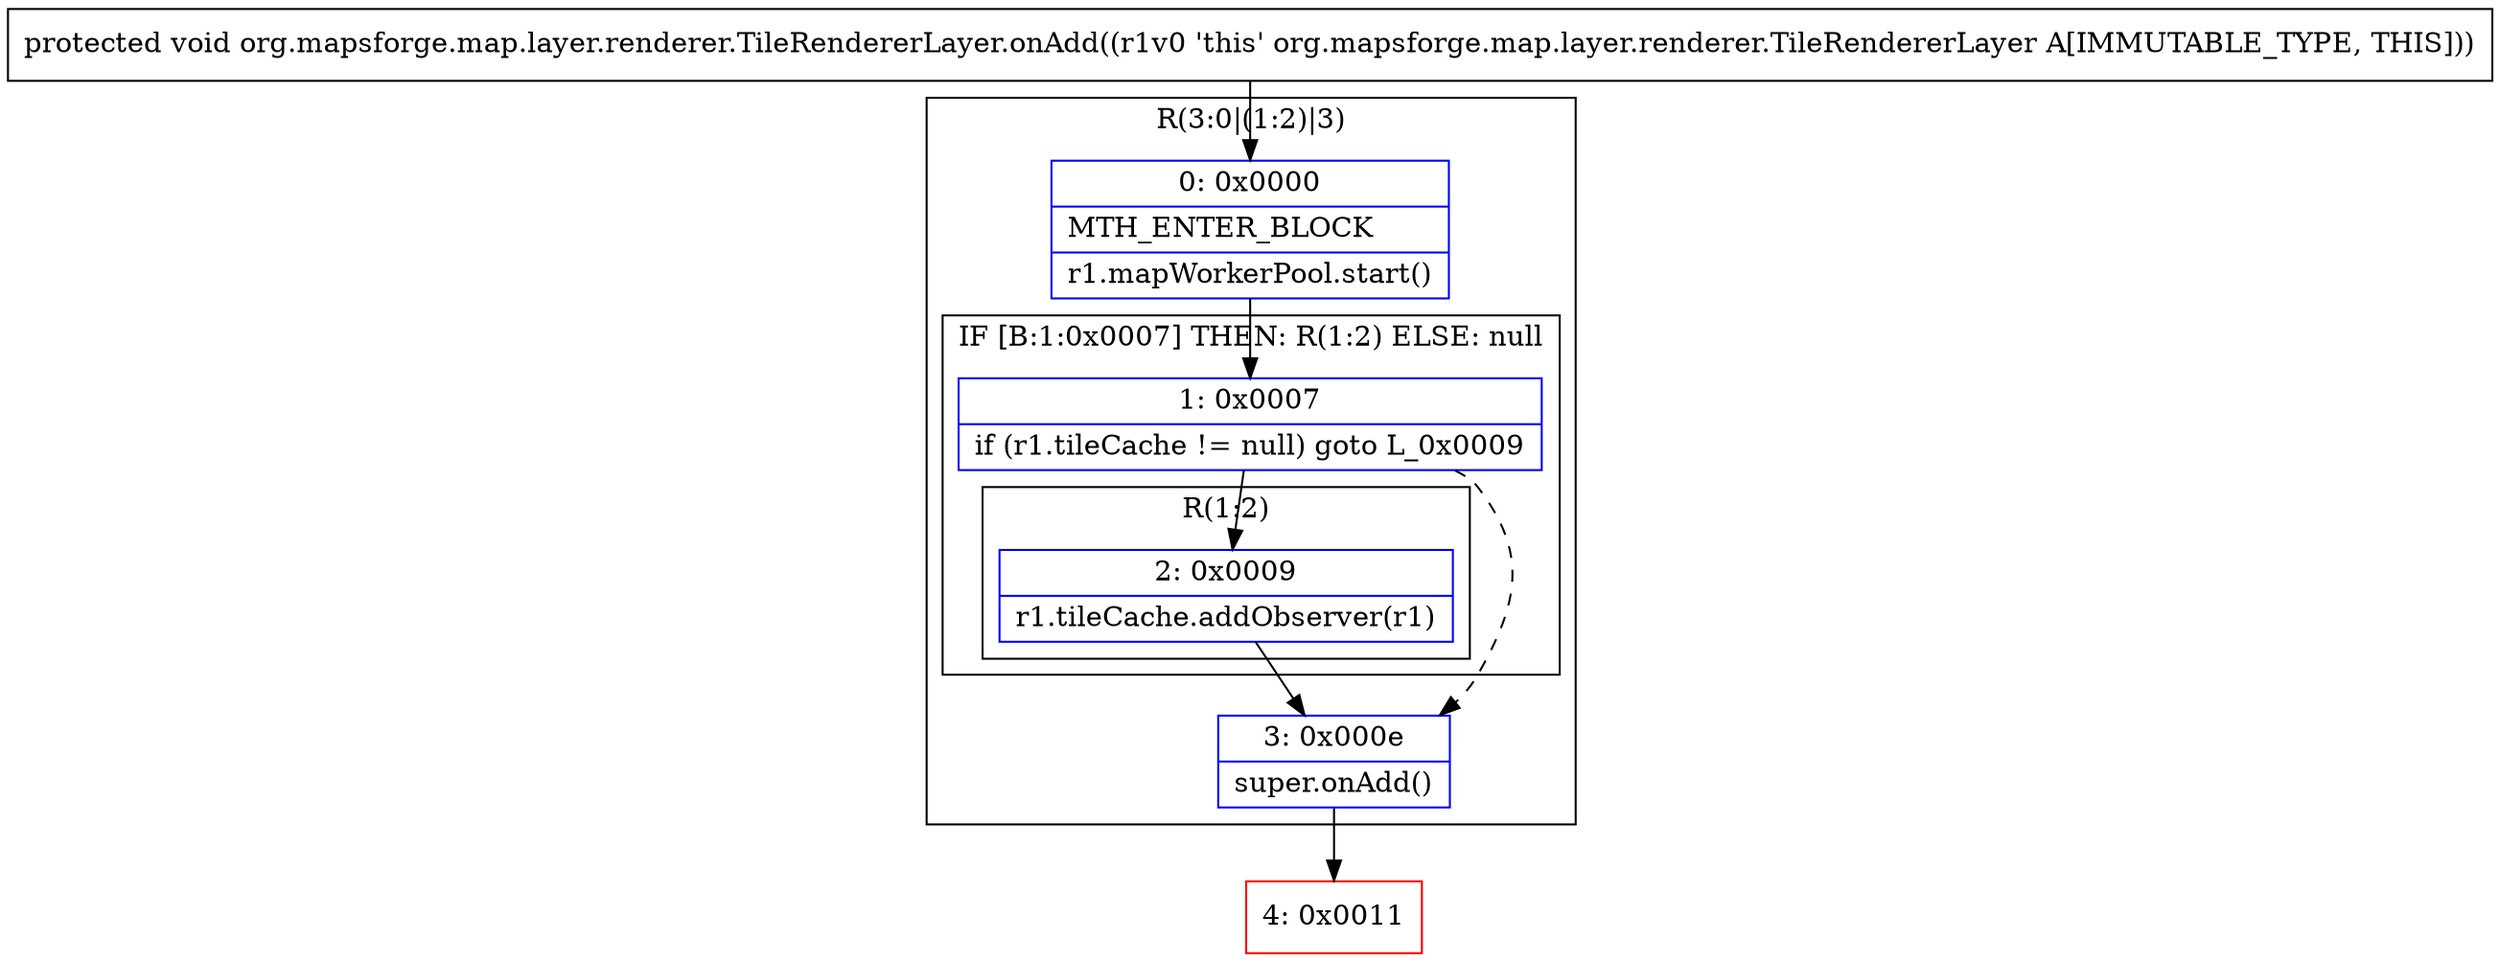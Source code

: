 digraph "CFG fororg.mapsforge.map.layer.renderer.TileRendererLayer.onAdd()V" {
subgraph cluster_Region_413088529 {
label = "R(3:0|(1:2)|3)";
node [shape=record,color=blue];
Node_0 [shape=record,label="{0\:\ 0x0000|MTH_ENTER_BLOCK\l|r1.mapWorkerPool.start()\l}"];
subgraph cluster_IfRegion_1431225079 {
label = "IF [B:1:0x0007] THEN: R(1:2) ELSE: null";
node [shape=record,color=blue];
Node_1 [shape=record,label="{1\:\ 0x0007|if (r1.tileCache != null) goto L_0x0009\l}"];
subgraph cluster_Region_2068068641 {
label = "R(1:2)";
node [shape=record,color=blue];
Node_2 [shape=record,label="{2\:\ 0x0009|r1.tileCache.addObserver(r1)\l}"];
}
}
Node_3 [shape=record,label="{3\:\ 0x000e|super.onAdd()\l}"];
}
Node_4 [shape=record,color=red,label="{4\:\ 0x0011}"];
MethodNode[shape=record,label="{protected void org.mapsforge.map.layer.renderer.TileRendererLayer.onAdd((r1v0 'this' org.mapsforge.map.layer.renderer.TileRendererLayer A[IMMUTABLE_TYPE, THIS])) }"];
MethodNode -> Node_0;
Node_0 -> Node_1;
Node_1 -> Node_2;
Node_1 -> Node_3[style=dashed];
Node_2 -> Node_3;
Node_3 -> Node_4;
}

